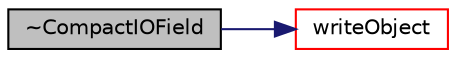digraph "~CompactIOField"
{
  bgcolor="transparent";
  edge [fontname="Helvetica",fontsize="10",labelfontname="Helvetica",labelfontsize="10"];
  node [fontname="Helvetica",fontsize="10",shape=record];
  rankdir="LR";
  Node1 [label="~CompactIOField",height=0.2,width=0.4,color="black", fillcolor="grey75", style="filled", fontcolor="black"];
  Node1 -> Node2 [color="midnightblue",fontsize="10",style="solid",fontname="Helvetica"];
  Node2 [label="writeObject",height=0.2,width=0.4,color="red",URL="$a00316.html#a25cce2a2cb8ccf489894549d23b116c8",tooltip="Write using given format, version and compression. "];
}
